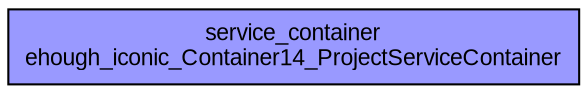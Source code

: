 digraph sc {
  ratio="compress"
  node [fontsize="11" fontname="Arial" shape="record"];
  edge [fontsize="9" fontname="Arial" color="grey" arrowhead="open" arrowsize="0.5"];

  node_service_container [label="service_container\nehough_iconic_Container14_ProjectServiceContainer\n", shape=record, fillcolor="#9999ff", style="filled"];
}
